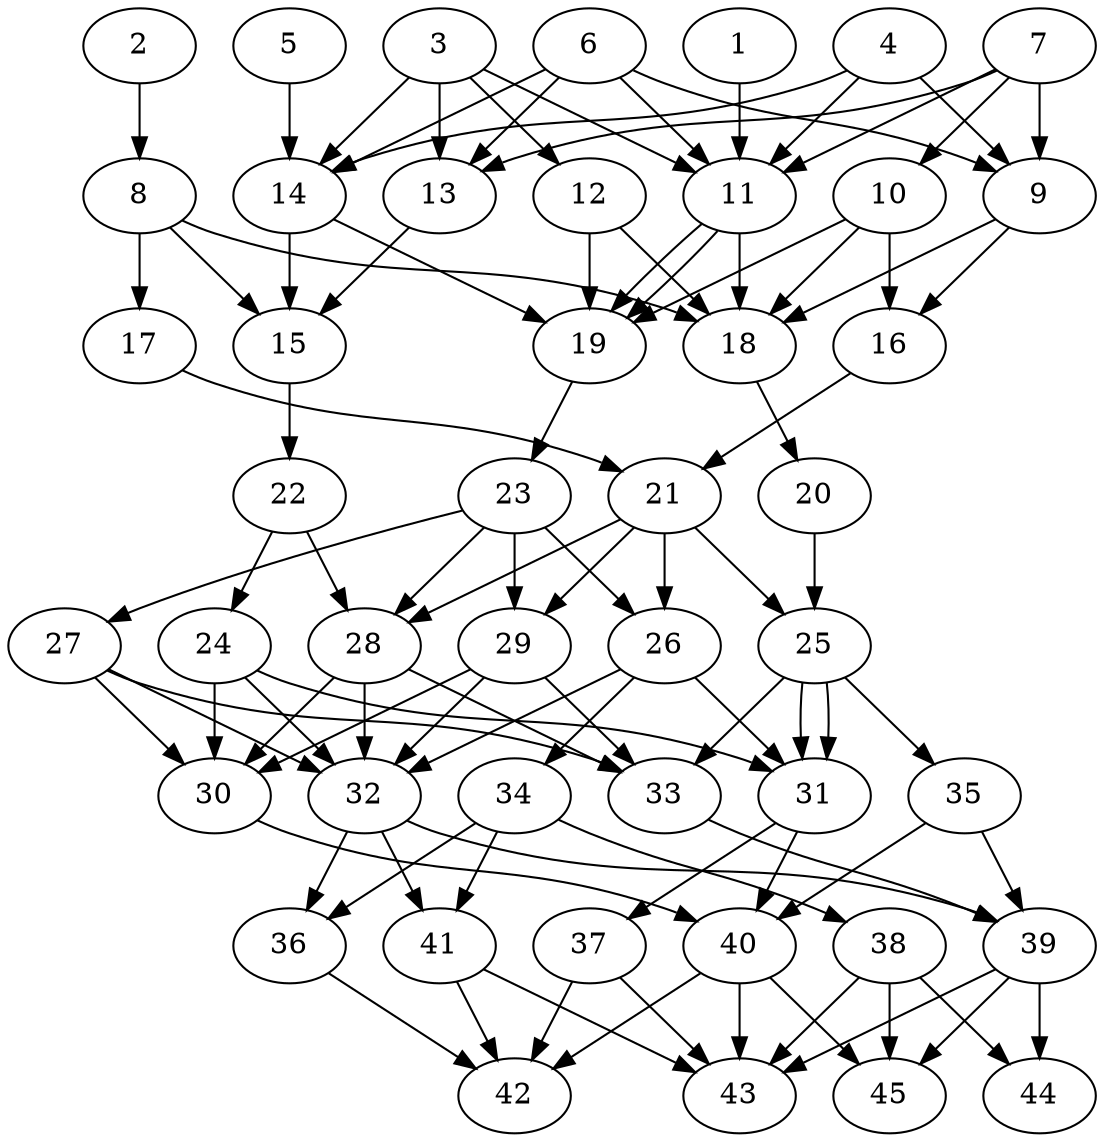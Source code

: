 // DAG automatically generated by daggen at Thu Oct  3 14:07:24 2019
// ./daggen --dot -n 45 --ccr 0.3 --fat 0.5 --regular 0.7 --density 0.7 --mindata 5242880 --maxdata 52428800 
digraph G {
  1 [size="27921067", alpha="0.08", expect_size="8376320"] 
  1 -> 11 [size ="8376320"]
  2 [size="87449600", alpha="0.18", expect_size="26234880"] 
  2 -> 8 [size ="26234880"]
  3 [size="85800960", alpha="0.08", expect_size="25740288"] 
  3 -> 11 [size ="25740288"]
  3 -> 12 [size ="25740288"]
  3 -> 13 [size ="25740288"]
  3 -> 14 [size ="25740288"]
  4 [size="131403093", alpha="0.18", expect_size="39420928"] 
  4 -> 9 [size ="39420928"]
  4 -> 11 [size ="39420928"]
  4 -> 14 [size ="39420928"]
  5 [size="62405973", alpha="0.11", expect_size="18721792"] 
  5 -> 14 [size ="18721792"]
  6 [size="117913600", alpha="0.12", expect_size="35374080"] 
  6 -> 9 [size ="35374080"]
  6 -> 11 [size ="35374080"]
  6 -> 13 [size ="35374080"]
  6 -> 14 [size ="35374080"]
  7 [size="41693867", alpha="0.02", expect_size="12508160"] 
  7 -> 9 [size ="12508160"]
  7 -> 10 [size ="12508160"]
  7 -> 11 [size ="12508160"]
  7 -> 13 [size ="12508160"]
  8 [size="126583467", alpha="0.18", expect_size="37975040"] 
  8 -> 15 [size ="37975040"]
  8 -> 17 [size ="37975040"]
  8 -> 18 [size ="37975040"]
  9 [size="96290133", alpha="0.00", expect_size="28887040"] 
  9 -> 16 [size ="28887040"]
  9 -> 18 [size ="28887040"]
  10 [size="32774827", alpha="0.11", expect_size="9832448"] 
  10 -> 16 [size ="9832448"]
  10 -> 18 [size ="9832448"]
  10 -> 19 [size ="9832448"]
  11 [size="39908693", alpha="0.02", expect_size="11972608"] 
  11 -> 18 [size ="11972608"]
  11 -> 19 [size ="11972608"]
  11 -> 19 [size ="11972608"]
  12 [size="106451627", alpha="0.06", expect_size="31935488"] 
  12 -> 18 [size ="31935488"]
  12 -> 19 [size ="31935488"]
  13 [size="87620267", alpha="0.16", expect_size="26286080"] 
  13 -> 15 [size ="26286080"]
  14 [size="147401387", alpha="0.17", expect_size="44220416"] 
  14 -> 15 [size ="44220416"]
  14 -> 19 [size ="44220416"]
  15 [size="128788480", alpha="0.18", expect_size="38636544"] 
  15 -> 22 [size ="38636544"]
  16 [size="58804907", alpha="0.14", expect_size="17641472"] 
  16 -> 21 [size ="17641472"]
  17 [size="150787413", alpha="0.10", expect_size="45236224"] 
  17 -> 21 [size ="45236224"]
  18 [size="168864427", alpha="0.03", expect_size="50659328"] 
  18 -> 20 [size ="50659328"]
  19 [size="154910720", alpha="0.05", expect_size="46473216"] 
  19 -> 23 [size ="46473216"]
  20 [size="155770880", alpha="0.17", expect_size="46731264"] 
  20 -> 25 [size ="46731264"]
  21 [size="83708587", alpha="0.11", expect_size="25112576"] 
  21 -> 25 [size ="25112576"]
  21 -> 26 [size ="25112576"]
  21 -> 28 [size ="25112576"]
  21 -> 29 [size ="25112576"]
  22 [size="100536320", alpha="0.13", expect_size="30160896"] 
  22 -> 24 [size ="30160896"]
  22 -> 28 [size ="30160896"]
  23 [size="151487147", alpha="0.04", expect_size="45446144"] 
  23 -> 26 [size ="45446144"]
  23 -> 27 [size ="45446144"]
  23 -> 28 [size ="45446144"]
  23 -> 29 [size ="45446144"]
  24 [size="118183253", alpha="0.10", expect_size="35454976"] 
  24 -> 30 [size ="35454976"]
  24 -> 31 [size ="35454976"]
  24 -> 32 [size ="35454976"]
  25 [size="98129920", alpha="0.01", expect_size="29438976"] 
  25 -> 31 [size ="29438976"]
  25 -> 31 [size ="29438976"]
  25 -> 33 [size ="29438976"]
  25 -> 35 [size ="29438976"]
  26 [size="85254827", alpha="0.06", expect_size="25576448"] 
  26 -> 31 [size ="25576448"]
  26 -> 32 [size ="25576448"]
  26 -> 34 [size ="25576448"]
  27 [size="38464853", alpha="0.13", expect_size="11539456"] 
  27 -> 30 [size ="11539456"]
  27 -> 32 [size ="11539456"]
  27 -> 33 [size ="11539456"]
  28 [size="113237333", alpha="0.14", expect_size="33971200"] 
  28 -> 30 [size ="33971200"]
  28 -> 32 [size ="33971200"]
  28 -> 33 [size ="33971200"]
  29 [size="138741760", alpha="0.05", expect_size="41622528"] 
  29 -> 30 [size ="41622528"]
  29 -> 32 [size ="41622528"]
  29 -> 33 [size ="41622528"]
  30 [size="174424747", alpha="0.18", expect_size="52327424"] 
  30 -> 40 [size ="52327424"]
  31 [size="149722453", alpha="0.14", expect_size="44916736"] 
  31 -> 37 [size ="44916736"]
  31 -> 40 [size ="44916736"]
  32 [size="75083093", alpha="0.02", expect_size="22524928"] 
  32 -> 36 [size ="22524928"]
  32 -> 39 [size ="22524928"]
  32 -> 41 [size ="22524928"]
  33 [size="20473173", alpha="0.18", expect_size="6141952"] 
  33 -> 39 [size ="6141952"]
  34 [size="54227627", alpha="0.11", expect_size="16268288"] 
  34 -> 36 [size ="16268288"]
  34 -> 38 [size ="16268288"]
  34 -> 41 [size ="16268288"]
  35 [size="132983467", alpha="0.18", expect_size="39895040"] 
  35 -> 39 [size ="39895040"]
  35 -> 40 [size ="39895040"]
  36 [size="144384000", alpha="0.10", expect_size="43315200"] 
  36 -> 42 [size ="43315200"]
  37 [size="31590400", alpha="0.19", expect_size="9477120"] 
  37 -> 42 [size ="9477120"]
  37 -> 43 [size ="9477120"]
  38 [size="133386240", alpha="0.07", expect_size="40015872"] 
  38 -> 43 [size ="40015872"]
  38 -> 44 [size ="40015872"]
  38 -> 45 [size ="40015872"]
  39 [size="87026347", alpha="0.13", expect_size="26107904"] 
  39 -> 43 [size ="26107904"]
  39 -> 44 [size ="26107904"]
  39 -> 45 [size ="26107904"]
  40 [size="128610987", alpha="0.16", expect_size="38583296"] 
  40 -> 42 [size ="38583296"]
  40 -> 43 [size ="38583296"]
  40 -> 45 [size ="38583296"]
  41 [size="116152320", alpha="0.08", expect_size="34845696"] 
  41 -> 42 [size ="34845696"]
  41 -> 43 [size ="34845696"]
  42 [size="72086187", alpha="0.11", expect_size="21625856"] 
  43 [size="85391360", alpha="0.10", expect_size="25617408"] 
  44 [size="68925440", alpha="0.02", expect_size="20677632"] 
  45 [size="152613547", alpha="0.05", expect_size="45784064"] 
}
